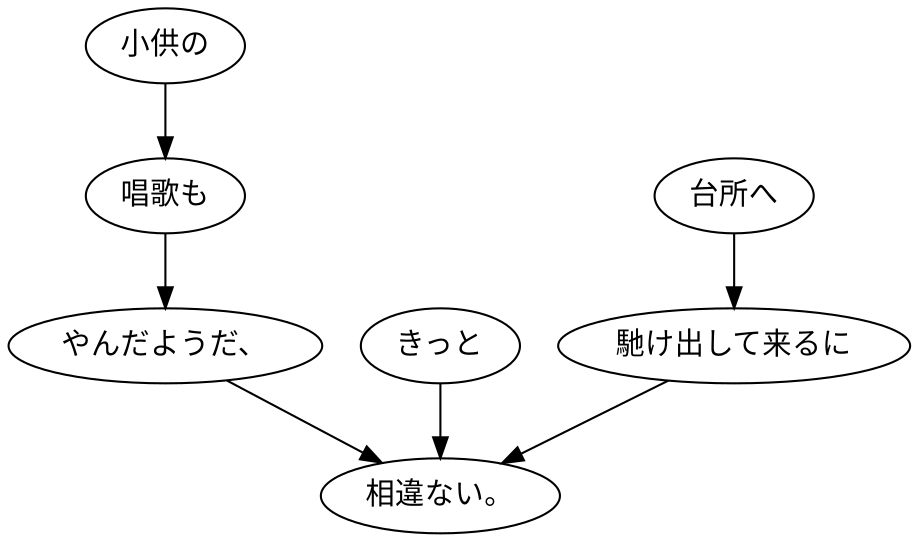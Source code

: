 digraph graph604 {
	node0 [label="小供の"];
	node1 [label="唱歌も"];
	node2 [label="やんだようだ、"];
	node3 [label="きっと"];
	node4 [label="台所へ"];
	node5 [label="馳け出して来るに"];
	node6 [label="相違ない。"];
	node0 -> node1;
	node1 -> node2;
	node2 -> node6;
	node3 -> node6;
	node4 -> node5;
	node5 -> node6;
}
